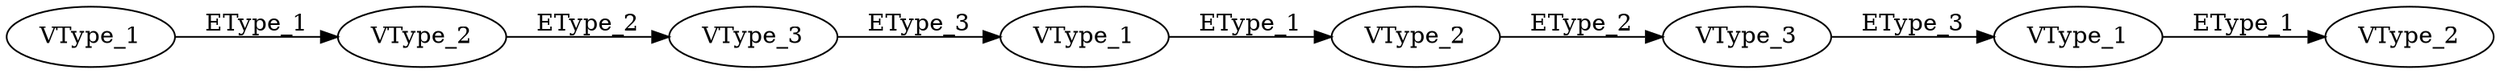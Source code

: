 digraph N3_M3_k7_view0 {
 rankdir="LR";
 1 [label="VType_1"];
 2 [label="VType_2"];
 3 [label="VType_3"];
 4 [label="VType_1"];
 5 [label="VType_2"];
 6 [label="VType_3"];
 7 [label="VType_1"];
 8 [label="VType_2"];

 1 -> 2 [label="EType_1"];
 2 -> 3 [label="EType_2"];
 3 -> 4 [label="EType_3"];
 4 -> 5 [label="EType_1"];
 5 -> 6 [label="EType_2"];
 6 -> 7 [label="EType_3"];
 7 -> 8 [label="EType_1"];
}
